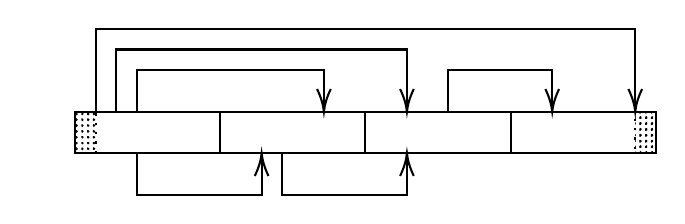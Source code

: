 \tikzset{
	pattern size/.store in=\mcSize,
	pattern size = 5pt,
	pattern thickness/.store in=\mcThickness,
	pattern thickness = 0.3pt,
	pattern radius/.store in=\mcRadius,
	pattern radius = 1pt}
\makeatletter
\pgfutil@ifundefined{pgf@pattern@name@_y43ms7xnt}{
	\pgfdeclarepatternformonly[\mcThickness,\mcSize]{_y43ms7xnt}
	{\pgfqpoint{0pt}{-\mcThickness}}
	{\pgfpoint{\mcSize}{\mcSize}}
	{\pgfpoint{\mcSize}{\mcSize}}
	{
		\pgfsetcolor{\tikz@pattern@color}
		\pgfsetlinewidth{\mcThickness}
		\pgfpathmoveto{\pgfqpoint{0pt}{\mcSize}}
		\pgfpathlineto{\pgfpoint{\mcSize+\mcThickness}{-\mcThickness}}
		\pgfusepath{stroke}
	}}
\makeatother

% Pattern Info

\tikzset{
	pattern size/.store in=\mcSize,
	pattern size = 5pt,
	pattern thickness/.store in=\mcThickness,
	pattern thickness = 0.3pt,
	pattern radius/.store in=\mcRadius,
	pattern radius = 1pt}
\makeatletter
\pgfutil@ifundefined{pgf@pattern@name@_mifsyi5bu}{
	\pgfdeclarepatternformonly[\mcThickness,\mcSize]{_mifsyi5bu}
	{\pgfqpoint{0pt}{0pt}}
	{\pgfpoint{\mcSize+\mcThickness}{\mcSize+\mcThickness}}
	{\pgfpoint{\mcSize}{\mcSize}}
	{
		\pgfsetcolor{\tikz@pattern@color}
		\pgfsetlinewidth{\mcThickness}
		\pgfpathmoveto{\pgfqpoint{0pt}{0pt}}
		\pgfpathlineto{\pgfpoint{\mcSize+\mcThickness}{\mcSize+\mcThickness}}
		\pgfusepath{stroke}
	}}
\makeatother
\tikzset{every picture/.style={line width=0.75pt}} %set default line width to 0.75pt

\begin{tikzpicture}[x=0.75pt,y=0.75pt,yscale=-1,xscale=1]
	\draw   (120,150) -- (190,150) -- (190,170) -- (120,170) -- cycle;
	\draw    (140,150) -- (140,120) -- (280,120) -- (280,148);
	\draw [shift={(280,150)}, rotate = 270] [color={rgb, 255:red, 0; green, 0; blue, 0 }  ][line width=0.75]    (10.93,-3.29) .. controls (6.95,-1.4) and (3.31,-0.3) .. (0,0) .. controls (3.31,0.3) and (6.95,1.4) .. (10.93,3.29);
	\draw    (150,150) -- (150,130) -- (240,130) -- (240,148);
	\draw [shift={(240,150)}, rotate = 270] [color={rgb, 255:red, 0; green, 0; blue, 0 }  ][line width=0.75]    (10.93,-3.29) .. controls (6.95,-1.4) and (3.31,-0.3) .. (0,0) .. controls (3.31,0.3) and (6.95,1.4) .. (10.93,3.29);
	\draw    (220,170) -- (220,190) -- (280,190) -- (280,172);
	\draw [shift={(280,170)}, rotate = 90] [color={rgb, 255:red, 0; green, 0; blue, 0 }  ][line width=0.75]    (10.93,-3.29) .. controls (6.95,-1.4) and (3.31,-0.3) .. (0,0) .. controls (3.31,0.3) and (6.95,1.4) .. (10.93,3.29);
	\draw    (300,150) -- (300,130) -- (350,130) -- (350,148);
	\draw [shift={(350,150)}, rotate = 270] [color={rgb, 255:red, 0; green, 0; blue, 0 }  ][line width=0.75]    (10.93,-3.29) .. controls (6.95,-1.4) and (3.31,-0.3) .. (0,0) .. controls (3.31,0.3) and (6.95,1.4) .. (10.93,3.29);
	\draw   (190,150) -- (260,150) -- (260,170) -- (190,170) -- cycle;
	\draw   (260,150) -- (330,150) -- (330,170) -- (260,170) -- cycle;
	\draw   (330,150) -- (400,150) -- (400,170) -- (330,170) -- cycle;
	\draw    (150,170) -- (150,190) -- (210,190) -- (210,172);
	\draw [shift={(210,170)}, rotate = 90] [color={rgb, 255:red, 0; green, 0; blue, 0 }  ][line width=0.75]    (10.93,-3.29) .. controls (6.95,-1.4) and (3.31,-0.3) .. (0,0) .. controls (3.31,0.3) and (6.95,1.4) .. (10.93,3.29);
	\draw    (130,150) -- (130,140.71) -- (130,110) -- (390,110) -- (390,148);
	\draw [shift={(390,150)}, rotate = 270] [color={rgb, 255:red, 0; green, 0; blue, 0 }  ][line width=0.75]    (10.93,-3.29) .. controls (6.95,-1.4) and (3.31,-0.3) .. (0,0) .. controls (3.31,0.3) and (6.95,1.4) .. (10.93,3.29);
	\draw  [pattern=_y43ms7xnt,pattern size=2.1pt,pattern thickness=0.75pt,pattern radius=0pt, pattern color={rgb, 255:red, 0; green, 0; blue, 0}][dash pattern={on 0.84pt off 2.51pt}] (130,150) -- (120,150) -- (120,170) -- (130,170) -- cycle;
	\draw  [pattern=_mifsyi5bu,pattern size=2.1pt,pattern thickness=0.75pt,pattern radius=0pt, pattern color={rgb, 255:red, 0; green, 0; blue, 0}][dash pattern={on 0.84pt off 2.51pt}] (400,150) -- (390,150) -- (390,170) -- (400,170) -- cycle;
\end{tikzpicture}
